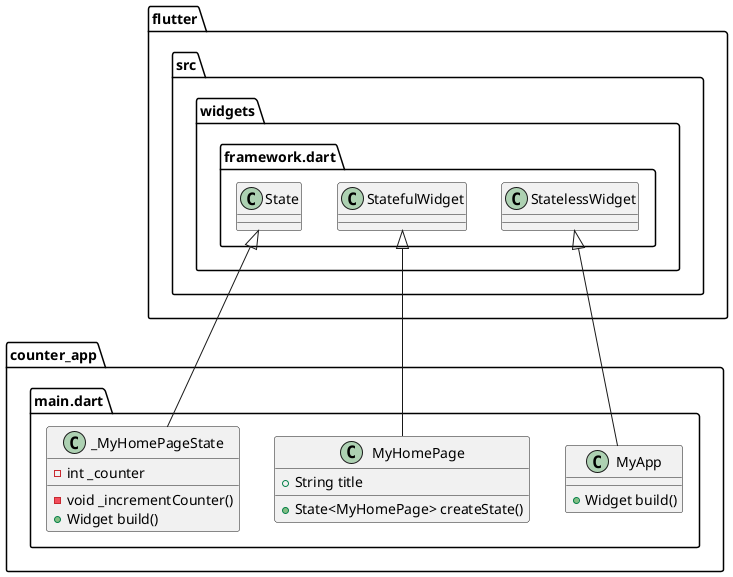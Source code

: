 @startuml
set namespaceSeparator ::

class "counter_app::main.dart::MyApp" {
  +Widget build()
}

"flutter::src::widgets::framework.dart::StatelessWidget" <|-- "counter_app::main.dart::MyApp"

class "counter_app::main.dart::MyHomePage" {
  +String title
  +State<MyHomePage> createState()
}

"flutter::src::widgets::framework.dart::StatefulWidget" <|-- "counter_app::main.dart::MyHomePage"

class "counter_app::main.dart::_MyHomePageState" {
  -int _counter
  -void _incrementCounter()
  +Widget build()
}

"flutter::src::widgets::framework.dart::State" <|-- "counter_app::main.dart::_MyHomePageState"


@enduml
